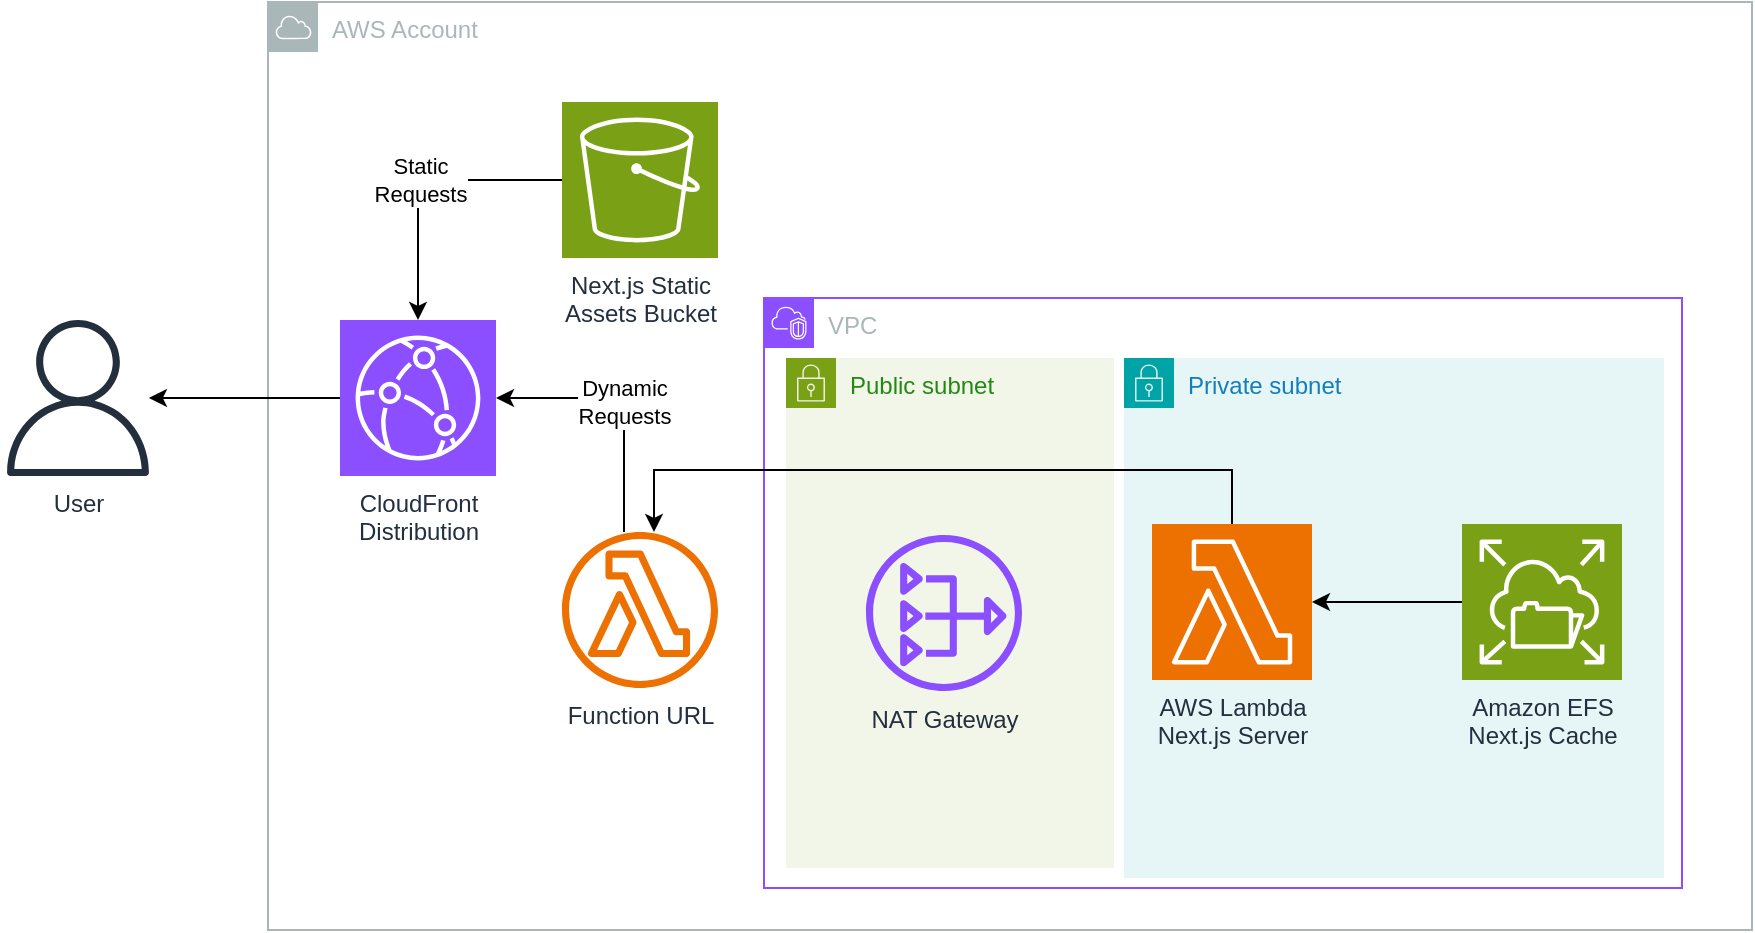 <mxfile version="27.0.9" pages="3">
  <diagram name="NextjsGlobalFunctions" id="VdQA3LVE7DweftUdzD3P">
    <mxGraphModel dx="1634" dy="1998" grid="0" gridSize="10" guides="1" tooltips="1" connect="1" arrows="1" fold="1" page="0" pageScale="1" pageWidth="850" pageHeight="1100" math="0" shadow="0">
      <root>
        <mxCell id="0" />
        <mxCell id="1" parent="0" />
        <mxCell id="CHCdaxanAGJLWUuyY2if-20" value="AWS Account" style="sketch=0;outlineConnect=0;gradientColor=none;html=1;whiteSpace=wrap;fontSize=12;fontStyle=0;shape=mxgraph.aws4.group;grIcon=mxgraph.aws4.group_aws_cloud;strokeColor=#AAB7B8;fillColor=none;verticalAlign=top;align=left;spacingLeft=30;fontColor=#AAB7B8;dashed=0;" parent="1" vertex="1">
          <mxGeometry x="-50" y="-1131" width="742" height="464" as="geometry" />
        </mxCell>
        <mxCell id="iFuNJ6oH9BzbvrVMqauh-1" value="Private subnet" style="points=[[0,0],[0.25,0],[0.5,0],[0.75,0],[1,0],[1,0.25],[1,0.5],[1,0.75],[1,1],[0.75,1],[0.5,1],[0.25,1],[0,1],[0,0.75],[0,0.5],[0,0.25]];outlineConnect=0;gradientColor=none;html=1;whiteSpace=wrap;fontSize=12;fontStyle=0;container=0;pointerEvents=0;collapsible=0;recursiveResize=0;shape=mxgraph.aws4.group;grIcon=mxgraph.aws4.group_security_group;grStroke=0;strokeColor=#00A4A6;fillColor=#E6F6F7;verticalAlign=top;align=left;spacingLeft=30;fontColor=#147EBA;dashed=0;" vertex="1" parent="1">
          <mxGeometry x="378" y="-953" width="270" height="260" as="geometry" />
        </mxCell>
        <mxCell id="CHCdaxanAGJLWUuyY2if-23" value="VPC" style="points=[[0,0],[0.25,0],[0.5,0],[0.75,0],[1,0],[1,0.25],[1,0.5],[1,0.75],[1,1],[0.75,1],[0.5,1],[0.25,1],[0,1],[0,0.75],[0,0.5],[0,0.25]];outlineConnect=0;gradientColor=none;html=1;whiteSpace=wrap;fontSize=12;fontStyle=0;container=0;pointerEvents=0;collapsible=0;recursiveResize=0;shape=mxgraph.aws4.group;grIcon=mxgraph.aws4.group_vpc2;strokeColor=#8C4FFF;fillColor=none;verticalAlign=top;align=left;spacingLeft=30;fontColor=#AAB7B8;dashed=0;" parent="1" vertex="1">
          <mxGeometry x="198" y="-983" width="459" height="295" as="geometry" />
        </mxCell>
        <mxCell id="CHCdaxanAGJLWUuyY2if-29" value="User" style="sketch=0;outlineConnect=0;fontColor=#232F3E;gradientColor=none;fillColor=#232F3D;strokeColor=none;dashed=0;verticalLabelPosition=bottom;verticalAlign=top;align=center;html=1;fontSize=12;fontStyle=0;aspect=fixed;pointerEvents=1;shape=mxgraph.aws4.user;" parent="1" vertex="1">
          <mxGeometry x="-184" y="-972" width="78" height="78" as="geometry" />
        </mxCell>
        <mxCell id="CHCdaxanAGJLWUuyY2if-30" value="Static&lt;div&gt;Requests&lt;/div&gt;" style="edgeStyle=orthogonalEdgeStyle;rounded=0;orthogonalLoop=1;jettySize=auto;html=1;" parent="1" source="CHCdaxanAGJLWUuyY2if-31" target="CHCdaxanAGJLWUuyY2if-33" edge="1">
          <mxGeometry relative="1" as="geometry" />
        </mxCell>
        <mxCell id="CHCdaxanAGJLWUuyY2if-31" value="Next.js Static&lt;div&gt;Assets Bucket&lt;/div&gt;" style="sketch=0;points=[[0,0,0],[0.25,0,0],[0.5,0,0],[0.75,0,0],[1,0,0],[0,1,0],[0.25,1,0],[0.5,1,0],[0.75,1,0],[1,1,0],[0,0.25,0],[0,0.5,0],[0,0.75,0],[1,0.25,0],[1,0.5,0],[1,0.75,0]];outlineConnect=0;fontColor=#232F3E;fillColor=#7AA116;strokeColor=#ffffff;dashed=0;verticalLabelPosition=bottom;verticalAlign=top;align=center;html=1;fontSize=12;fontStyle=0;aspect=fixed;shape=mxgraph.aws4.resourceIcon;resIcon=mxgraph.aws4.s3;" parent="1" vertex="1">
          <mxGeometry x="97" y="-1081" width="78" height="78" as="geometry" />
        </mxCell>
        <mxCell id="CHCdaxanAGJLWUuyY2if-32" style="edgeStyle=orthogonalEdgeStyle;rounded=0;orthogonalLoop=1;jettySize=auto;html=1;" parent="1" source="CHCdaxanAGJLWUuyY2if-33" target="CHCdaxanAGJLWUuyY2if-29" edge="1">
          <mxGeometry relative="1" as="geometry" />
        </mxCell>
        <mxCell id="CHCdaxanAGJLWUuyY2if-33" value="CloudFront&lt;div&gt;Distribution&lt;/div&gt;" style="sketch=0;points=[[0,0,0],[0.25,0,0],[0.5,0,0],[0.75,0,0],[1,0,0],[0,1,0],[0.25,1,0],[0.5,1,0],[0.75,1,0],[1,1,0],[0,0.25,0],[0,0.5,0],[0,0.75,0],[1,0.25,0],[1,0.5,0],[1,0.75,0]];outlineConnect=0;fontColor=#232F3E;fillColor=#8C4FFF;strokeColor=#ffffff;dashed=0;verticalLabelPosition=bottom;verticalAlign=top;align=center;html=1;fontSize=12;fontStyle=0;aspect=fixed;shape=mxgraph.aws4.resourceIcon;resIcon=mxgraph.aws4.cloudfront;" parent="1" vertex="1">
          <mxGeometry x="-14" y="-972" width="78" height="78" as="geometry" />
        </mxCell>
        <mxCell id="VFYUJnVHoapQ0sU56YyX-1" value="Public subnet" style="points=[[0,0],[0.25,0],[0.5,0],[0.75,0],[1,0],[1,0.25],[1,0.5],[1,0.75],[1,1],[0.75,1],[0.5,1],[0.25,1],[0,1],[0,0.75],[0,0.5],[0,0.25]];outlineConnect=0;gradientColor=none;html=1;whiteSpace=wrap;fontSize=12;fontStyle=0;container=0;pointerEvents=0;collapsible=0;recursiveResize=0;shape=mxgraph.aws4.group;grIcon=mxgraph.aws4.group_security_group;grStroke=0;strokeColor=#7AA116;fillColor=#F2F6E8;verticalAlign=top;align=left;spacingLeft=30;fontColor=#248814;dashed=0;" vertex="1" parent="1">
          <mxGeometry x="209" y="-953" width="164" height="255" as="geometry" />
        </mxCell>
        <mxCell id="x7izvDcnfWnl-3SnR8DI-1" value="Function URL" style="sketch=0;outlineConnect=0;fontColor=#232F3E;gradientColor=none;fillColor=#ED7100;strokeColor=none;dashed=0;verticalLabelPosition=bottom;verticalAlign=top;align=center;html=1;fontSize=12;fontStyle=0;aspect=fixed;pointerEvents=1;shape=mxgraph.aws4.lambda_function;" parent="1" vertex="1">
          <mxGeometry x="97" y="-866" width="78" height="78" as="geometry" />
        </mxCell>
        <mxCell id="VFYUJnVHoapQ0sU56YyX-2" value="NAT Gateway" style="sketch=0;outlineConnect=0;fontColor=#232F3E;gradientColor=none;fillColor=#8C4FFF;strokeColor=none;dashed=0;verticalLabelPosition=bottom;verticalAlign=top;align=center;html=1;fontSize=12;fontStyle=0;aspect=fixed;pointerEvents=1;shape=mxgraph.aws4.nat_gateway;" vertex="1" parent="1">
          <mxGeometry x="249" y="-864.5" width="78" height="78" as="geometry" />
        </mxCell>
        <mxCell id="CHCdaxanAGJLWUuyY2if-37" style="edgeStyle=orthogonalEdgeStyle;rounded=0;orthogonalLoop=1;jettySize=auto;html=1;" parent="1" source="CHCdaxanAGJLWUuyY2if-28" target="CHCdaxanAGJLWUuyY2if-36" edge="1">
          <mxGeometry relative="1" as="geometry" />
        </mxCell>
        <mxCell id="Q_Ey_YvYq1nSEhWKGpPc-2" style="edgeStyle=orthogonalEdgeStyle;rounded=0;orthogonalLoop=1;jettySize=auto;html=1;" edge="1" parent="1" source="CHCdaxanAGJLWUuyY2if-36" target="x7izvDcnfWnl-3SnR8DI-1">
          <mxGeometry relative="1" as="geometry">
            <mxPoint x="168" y="-502" as="targetPoint" />
            <Array as="points">
              <mxPoint x="432" y="-897" />
              <mxPoint x="143" y="-897" />
            </Array>
          </mxGeometry>
        </mxCell>
        <mxCell id="CHCdaxanAGJLWUuyY2if-36" value="AWS Lambda&lt;div&gt;Next.js Server&lt;/div&gt;" style="sketch=0;points=[[0,0,0],[0.25,0,0],[0.5,0,0],[0.75,0,0],[1,0,0],[0,1,0],[0.25,1,0],[0.5,1,0],[0.75,1,0],[1,1,0],[0,0.25,0],[0,0.5,0],[0,0.75,0],[1,0.25,0],[1,0.5,0],[1,0.75,0]];outlineConnect=0;fontColor=#232F3E;fillColor=#ED7100;strokeColor=#ffffff;dashed=0;verticalLabelPosition=bottom;verticalAlign=top;align=center;html=1;fontSize=12;fontStyle=0;aspect=fixed;shape=mxgraph.aws4.resourceIcon;resIcon=mxgraph.aws4.lambda;" parent="1" vertex="1">
          <mxGeometry x="392" y="-870" width="80" height="78" as="geometry" />
        </mxCell>
        <mxCell id="CHCdaxanAGJLWUuyY2if-28" value="Amazon EFS&lt;br&gt;Next.js Cache" style="sketch=0;points=[[0,0,0],[0.25,0,0],[0.5,0,0],[0.75,0,0],[1,0,0],[0,1,0],[0.25,1,0],[0.5,1,0],[0.75,1,0],[1,1,0],[0,0.25,0],[0,0.5,0],[0,0.75,0],[1,0.25,0],[1,0.5,0],[1,0.75,0]];outlineConnect=0;fontColor=#232F3E;fillColor=#7AA116;strokeColor=#ffffff;dashed=0;verticalLabelPosition=bottom;verticalAlign=top;align=center;html=1;fontSize=12;fontStyle=0;aspect=fixed;shape=mxgraph.aws4.resourceIcon;resIcon=mxgraph.aws4.elastic_file_system;" parent="1" vertex="1">
          <mxGeometry x="547" y="-870" width="80" height="78" as="geometry" />
        </mxCell>
        <mxCell id="Q_Ey_YvYq1nSEhWKGpPc-3" value="Dynamic&lt;div&gt;Requests&lt;/div&gt;" style="edgeStyle=orthogonalEdgeStyle;rounded=0;orthogonalLoop=1;jettySize=auto;html=1;entryX=1;entryY=0.5;entryDx=0;entryDy=0;entryPerimeter=0;" edge="1" parent="1" source="x7izvDcnfWnl-3SnR8DI-1" target="CHCdaxanAGJLWUuyY2if-33">
          <mxGeometry relative="1" as="geometry">
            <Array as="points">
              <mxPoint x="128" y="-933" />
            </Array>
          </mxGeometry>
        </mxCell>
      </root>
    </mxGraphModel>
  </diagram>
  <diagram name="NextjsGlobalContainers" id="ILap_0SL7RCKmGOs0Yme">
    <mxGraphModel dx="1634" dy="1598" grid="0" gridSize="10" guides="1" tooltips="1" connect="1" arrows="1" fold="1" page="0" pageScale="1" pageWidth="850" pageHeight="1100" math="0" shadow="0">
      <root>
        <mxCell id="7UdSrgGfk-083ZtRJQ8L-0" />
        <mxCell id="7UdSrgGfk-083ZtRJQ8L-1" parent="7UdSrgGfk-083ZtRJQ8L-0" />
        <mxCell id="7UdSrgGfk-083ZtRJQ8L-15" value="AWS Account" style="sketch=0;outlineConnect=0;gradientColor=none;html=1;whiteSpace=wrap;fontSize=12;fontStyle=0;shape=mxgraph.aws4.group;grIcon=mxgraph.aws4.group_aws_cloud;strokeColor=#AAB7B8;fillColor=none;verticalAlign=top;align=left;spacingLeft=30;fontColor=#AAB7B8;dashed=0;" parent="7UdSrgGfk-083ZtRJQ8L-1" vertex="1">
          <mxGeometry x="-50" y="-559" width="717" height="486" as="geometry" />
        </mxCell>
        <mxCell id="7UdSrgGfk-083ZtRJQ8L-24" value="User" style="sketch=0;outlineConnect=0;fontColor=#232F3E;gradientColor=none;fillColor=#232F3D;strokeColor=none;dashed=0;verticalLabelPosition=bottom;verticalAlign=top;align=center;html=1;fontSize=12;fontStyle=0;aspect=fixed;pointerEvents=1;shape=mxgraph.aws4.user;" parent="7UdSrgGfk-083ZtRJQ8L-1" vertex="1">
          <mxGeometry x="-162" y="-326" width="78" height="78" as="geometry" />
        </mxCell>
        <mxCell id="7UdSrgGfk-083ZtRJQ8L-25" value="Static&lt;div&gt;Requests&lt;/div&gt;" style="edgeStyle=orthogonalEdgeStyle;rounded=0;orthogonalLoop=1;jettySize=auto;html=1;" parent="7UdSrgGfk-083ZtRJQ8L-1" source="7UdSrgGfk-083ZtRJQ8L-26" target="7UdSrgGfk-083ZtRJQ8L-28" edge="1">
          <mxGeometry relative="1" as="geometry" />
        </mxCell>
        <mxCell id="7UdSrgGfk-083ZtRJQ8L-26" value="Next.js Static&lt;div&gt;Assets&lt;/div&gt;" style="sketch=0;points=[[0,0,0],[0.25,0,0],[0.5,0,0],[0.75,0,0],[1,0,0],[0,1,0],[0.25,1,0],[0.5,1,0],[0.75,1,0],[1,1,0],[0,0.25,0],[0,0.5,0],[0,0.75,0],[1,0.25,0],[1,0.5,0],[1,0.75,0]];outlineConnect=0;fontColor=#232F3E;fillColor=#7AA116;strokeColor=#ffffff;dashed=0;verticalLabelPosition=bottom;verticalAlign=top;align=center;html=1;fontSize=12;fontStyle=0;aspect=fixed;shape=mxgraph.aws4.resourceIcon;resIcon=mxgraph.aws4.s3;" parent="7UdSrgGfk-083ZtRJQ8L-1" vertex="1">
          <mxGeometry x="132" y="-527" width="78" height="78" as="geometry" />
        </mxCell>
        <mxCell id="7UdSrgGfk-083ZtRJQ8L-27" style="edgeStyle=orthogonalEdgeStyle;rounded=0;orthogonalLoop=1;jettySize=auto;html=1;" parent="7UdSrgGfk-083ZtRJQ8L-1" source="7UdSrgGfk-083ZtRJQ8L-28" target="7UdSrgGfk-083ZtRJQ8L-24" edge="1">
          <mxGeometry relative="1" as="geometry" />
        </mxCell>
        <mxCell id="7UdSrgGfk-083ZtRJQ8L-28" value="Amazon&lt;div&gt;CloudFront&lt;/div&gt;" style="sketch=0;points=[[0,0,0],[0.25,0,0],[0.5,0,0],[0.75,0,0],[1,0,0],[0,1,0],[0.25,1,0],[0.5,1,0],[0.75,1,0],[1,1,0],[0,0.25,0],[0,0.5,0],[0,0.75,0],[1,0.25,0],[1,0.5,0],[1,0.75,0]];outlineConnect=0;fontColor=#232F3E;fillColor=#8C4FFF;strokeColor=#ffffff;dashed=0;verticalLabelPosition=bottom;verticalAlign=top;align=center;html=1;fontSize=12;fontStyle=0;aspect=fixed;shape=mxgraph.aws4.resourceIcon;resIcon=mxgraph.aws4.cloudfront;" parent="7UdSrgGfk-083ZtRJQ8L-1" vertex="1">
          <mxGeometry x="4" y="-326" width="78" height="78" as="geometry" />
        </mxCell>
        <mxCell id="r5Yz_dGOZUPTKdeL1JgM-2" value="VPC" style="points=[[0,0],[0.25,0],[0.5,0],[0.75,0],[1,0],[1,0.25],[1,0.5],[1,0.75],[1,1],[0.75,1],[0.5,1],[0.25,1],[0,1],[0,0.75],[0,0.5],[0,0.25]];outlineConnect=0;gradientColor=none;html=1;whiteSpace=wrap;fontSize=12;fontStyle=0;container=0;pointerEvents=0;collapsible=0;recursiveResize=0;shape=mxgraph.aws4.group;grIcon=mxgraph.aws4.group_vpc2;strokeColor=#8C4FFF;fillColor=none;verticalAlign=top;align=left;spacingLeft=30;fontColor=#AAB7B8;dashed=0;" vertex="1" parent="7UdSrgGfk-083ZtRJQ8L-1">
          <mxGeometry x="132" y="-403" width="512" height="319" as="geometry" />
        </mxCell>
        <mxCell id="r5Yz_dGOZUPTKdeL1JgM-0" value="Private subnet" style="points=[[0,0],[0.25,0],[0.5,0],[0.75,0],[1,0],[1,0.25],[1,0.5],[1,0.75],[1,1],[0.75,1],[0.5,1],[0.25,1],[0,1],[0,0.75],[0,0.5],[0,0.25]];outlineConnect=0;gradientColor=none;html=1;whiteSpace=wrap;fontSize=12;fontStyle=0;container=1;pointerEvents=0;collapsible=0;recursiveResize=0;shape=mxgraph.aws4.group;grIcon=mxgraph.aws4.group_security_group;grStroke=0;strokeColor=#00A4A6;fillColor=#E6F6F7;verticalAlign=top;align=left;spacingLeft=30;fontColor=#147EBA;dashed=0;" vertex="1" parent="7UdSrgGfk-083ZtRJQ8L-1">
          <mxGeometry x="322" y="-372" width="312" height="281" as="geometry" />
        </mxCell>
        <mxCell id="r5Yz_dGOZUPTKdeL1JgM-1" value="Public subnet" style="points=[[0,0],[0.25,0],[0.5,0],[0.75,0],[1,0],[1,0.25],[1,0.5],[1,0.75],[1,1],[0.75,1],[0.5,1],[0.25,1],[0,1],[0,0.75],[0,0.5],[0,0.25]];outlineConnect=0;gradientColor=none;html=1;whiteSpace=wrap;fontSize=12;fontStyle=0;container=0;pointerEvents=0;collapsible=0;recursiveResize=0;shape=mxgraph.aws4.group;grIcon=mxgraph.aws4.group_security_group;grStroke=0;strokeColor=#7AA116;fillColor=#F2F6E8;verticalAlign=top;align=left;spacingLeft=30;fontColor=#248814;dashed=0;" vertex="1" parent="7UdSrgGfk-083ZtRJQ8L-1">
          <mxGeometry x="146" y="-372" width="164" height="281" as="geometry" />
        </mxCell>
        <mxCell id="r5Yz_dGOZUPTKdeL1JgM-3" style="edgeStyle=orthogonalEdgeStyle;rounded=0;orthogonalLoop=1;jettySize=auto;html=1;" edge="1" parent="7UdSrgGfk-083ZtRJQ8L-1" source="r5Yz_dGOZUPTKdeL1JgM-4" target="r5Yz_dGOZUPTKdeL1JgM-5">
          <mxGeometry relative="1" as="geometry" />
        </mxCell>
        <mxCell id="r5Yz_dGOZUPTKdeL1JgM-4" value="AWS Fargate&lt;div&gt;Next.js Server&lt;/div&gt;" style="sketch=0;points=[[0,0,0],[0.25,0,0],[0.5,0,0],[0.75,0,0],[1,0,0],[0,1,0],[0.25,1,0],[0.5,1,0],[0.75,1,0],[1,1,0],[0,0.25,0],[0,0.5,0],[0,0.75,0],[1,0.25,0],[1,0.5,0],[1,0.75,0]];outlineConnect=0;fontColor=#232F3E;fillColor=#ED7100;strokeColor=#ffffff;dashed=0;verticalLabelPosition=bottom;verticalAlign=top;align=center;html=1;fontSize=12;fontStyle=0;aspect=fixed;shape=mxgraph.aws4.resourceIcon;resIcon=mxgraph.aws4.fargate;" vertex="1" parent="7UdSrgGfk-083ZtRJQ8L-1">
          <mxGeometry x="371" y="-277" width="78" height="78" as="geometry" />
        </mxCell>
        <mxCell id="r5Yz_dGOZUPTKdeL1JgM-8" value="Dynamic&lt;div&gt;Requests&lt;/div&gt;" style="edgeStyle=orthogonalEdgeStyle;rounded=0;orthogonalLoop=1;jettySize=auto;html=1;" edge="1" parent="7UdSrgGfk-083ZtRJQ8L-1" source="r5Yz_dGOZUPTKdeL1JgM-5" target="7UdSrgGfk-083ZtRJQ8L-28">
          <mxGeometry relative="1" as="geometry" />
        </mxCell>
        <mxCell id="r5Yz_dGOZUPTKdeL1JgM-5" value="Application Load&lt;div&gt;Balancer&lt;/div&gt;" style="sketch=0;outlineConnect=0;fontColor=#232F3E;gradientColor=none;fillColor=#8C4FFF;strokeColor=none;dashed=0;verticalLabelPosition=bottom;verticalAlign=top;align=center;html=1;fontSize=12;fontStyle=0;aspect=fixed;pointerEvents=1;shape=mxgraph.aws4.application_load_balancer;" vertex="1" parent="7UdSrgGfk-083ZtRJQ8L-1">
          <mxGeometry x="192" y="-326" width="78" height="78" as="geometry" />
        </mxCell>
        <mxCell id="r5Yz_dGOZUPTKdeL1JgM-6" style="edgeStyle=orthogonalEdgeStyle;rounded=0;orthogonalLoop=1;jettySize=auto;html=1;" edge="1" parent="7UdSrgGfk-083ZtRJQ8L-1" source="r5Yz_dGOZUPTKdeL1JgM-7" target="r5Yz_dGOZUPTKdeL1JgM-4">
          <mxGeometry relative="1" as="geometry" />
        </mxCell>
        <mxCell id="r5Yz_dGOZUPTKdeL1JgM-7" value="Amazon EFS&lt;div&gt;Next.js Cache&lt;/div&gt;" style="sketch=0;points=[[0,0,0],[0.25,0,0],[0.5,0,0],[0.75,0,0],[1,0,0],[0,1,0],[0.25,1,0],[0.5,1,0],[0.75,1,0],[1,1,0],[0,0.25,0],[0,0.5,0],[0,0.75,0],[1,0.25,0],[1,0.5,0],[1,0.75,0]];outlineConnect=0;fontColor=#232F3E;fillColor=#7AA116;strokeColor=#ffffff;dashed=0;verticalLabelPosition=bottom;verticalAlign=top;align=center;html=1;fontSize=12;fontStyle=0;aspect=fixed;shape=mxgraph.aws4.resourceIcon;resIcon=mxgraph.aws4.elastic_file_system;" vertex="1" parent="7UdSrgGfk-083ZtRJQ8L-1">
          <mxGeometry x="520" y="-277" width="78" height="78" as="geometry" />
        </mxCell>
        <mxCell id="r5Yz_dGOZUPTKdeL1JgM-9" value="NAT Gateway" style="sketch=0;outlineConnect=0;fontColor=#232F3E;gradientColor=none;fillColor=#8C4FFF;strokeColor=none;dashed=0;verticalLabelPosition=bottom;verticalAlign=top;align=center;html=1;fontSize=12;fontStyle=0;aspect=fixed;pointerEvents=1;shape=mxgraph.aws4.nat_gateway;" vertex="1" parent="7UdSrgGfk-083ZtRJQ8L-1">
          <mxGeometry x="192" y="-199" width="78" height="78" as="geometry" />
        </mxCell>
      </root>
    </mxGraphModel>
  </diagram>
  <diagram name="NextjsRegionalContainers" id="qMukrG_LbAf3OZY481iW">
    <mxGraphModel dx="1634" dy="798" grid="0" gridSize="10" guides="1" tooltips="1" connect="1" arrows="1" fold="1" page="0" pageScale="1" pageWidth="850" pageHeight="1100" math="0" shadow="0">
      <root>
        <mxCell id="ZM6Z_FSj9kd4RMqbAZD0-0" />
        <mxCell id="ZM6Z_FSj9kd4RMqbAZD0-1" parent="ZM6Z_FSj9kd4RMqbAZD0-0" />
        <mxCell id="ZM6Z_FSj9kd4RMqbAZD0-2" value="AWS Account" style="sketch=0;outlineConnect=0;gradientColor=none;html=1;whiteSpace=wrap;fontSize=12;fontStyle=0;shape=mxgraph.aws4.group;grIcon=mxgraph.aws4.group_aws_cloud;strokeColor=#AAB7B8;fillColor=none;verticalAlign=top;align=left;spacingLeft=30;fontColor=#AAB7B8;dashed=0;" parent="ZM6Z_FSj9kd4RMqbAZD0-1" vertex="1">
          <mxGeometry x="-43" y="86" width="540" height="398" as="geometry" />
        </mxCell>
        <mxCell id="ZM6Z_FSj9kd4RMqbAZD0-11" value="User" style="sketch=0;outlineConnect=0;fontColor=#232F3E;gradientColor=none;fillColor=#232F3D;strokeColor=none;dashed=0;verticalLabelPosition=bottom;verticalAlign=top;align=center;html=1;fontSize=12;fontStyle=0;aspect=fixed;pointerEvents=1;shape=mxgraph.aws4.user;" parent="ZM6Z_FSj9kd4RMqbAZD0-1" vertex="1">
          <mxGeometry x="-155" y="214" width="78" height="78" as="geometry" />
        </mxCell>
        <mxCell id="BQkD81zyo4f87xUlEk-l-0" value="VPC" style="points=[[0,0],[0.25,0],[0.5,0],[0.75,0],[1,0],[1,0.25],[1,0.5],[1,0.75],[1,1],[0.75,1],[0.5,1],[0.25,1],[0,1],[0,0.75],[0,0.5],[0,0.25]];outlineConnect=0;gradientColor=none;html=1;whiteSpace=wrap;fontSize=12;fontStyle=0;container=0;pointerEvents=0;collapsible=0;recursiveResize=0;shape=mxgraph.aws4.group;grIcon=mxgraph.aws4.group_vpc2;strokeColor=#8C4FFF;fillColor=none;verticalAlign=top;align=left;spacingLeft=30;fontColor=#AAB7B8;dashed=0;" vertex="1" parent="ZM6Z_FSj9kd4RMqbAZD0-1">
          <mxGeometry x="-24.5" y="138" width="503" height="318" as="geometry" />
        </mxCell>
        <mxCell id="BQkD81zyo4f87xUlEk-l-1" value="Private subnet" style="points=[[0,0],[0.25,0],[0.5,0],[0.75,0],[1,0],[1,0.25],[1,0.5],[1,0.75],[1,1],[0.75,1],[0.5,1],[0.25,1],[0,1],[0,0.75],[0,0.5],[0,0.25]];outlineConnect=0;gradientColor=none;html=1;whiteSpace=wrap;fontSize=12;fontStyle=0;container=1;pointerEvents=0;collapsible=0;recursiveResize=0;shape=mxgraph.aws4.group;grIcon=mxgraph.aws4.group_security_group;grStroke=0;strokeColor=#00A4A6;fillColor=#E6F6F7;verticalAlign=top;align=left;spacingLeft=30;fontColor=#147EBA;dashed=0;" vertex="1" parent="ZM6Z_FSj9kd4RMqbAZD0-1">
          <mxGeometry x="156.5" y="168" width="312" height="281" as="geometry" />
        </mxCell>
        <mxCell id="BQkD81zyo4f87xUlEk-l-2" value="Public subnet" style="points=[[0,0],[0.25,0],[0.5,0],[0.75,0],[1,0],[1,0.25],[1,0.5],[1,0.75],[1,1],[0.75,1],[0.5,1],[0.25,1],[0,1],[0,0.75],[0,0.5],[0,0.25]];outlineConnect=0;gradientColor=none;html=1;whiteSpace=wrap;fontSize=12;fontStyle=0;container=0;pointerEvents=0;collapsible=0;recursiveResize=0;shape=mxgraph.aws4.group;grIcon=mxgraph.aws4.group_security_group;grStroke=0;strokeColor=#7AA116;fillColor=#F2F6E8;verticalAlign=top;align=left;spacingLeft=30;fontColor=#248814;dashed=0;" vertex="1" parent="ZM6Z_FSj9kd4RMqbAZD0-1">
          <mxGeometry x="-19.5" y="168" width="164" height="281" as="geometry" />
        </mxCell>
        <mxCell id="BQkD81zyo4f87xUlEk-l-8" style="edgeStyle=orthogonalEdgeStyle;rounded=0;orthogonalLoop=1;jettySize=auto;html=1;" edge="1" parent="ZM6Z_FSj9kd4RMqbAZD0-1" source="BQkD81zyo4f87xUlEk-l-4" target="BQkD81zyo4f87xUlEk-l-5">
          <mxGeometry relative="1" as="geometry" />
        </mxCell>
        <mxCell id="BQkD81zyo4f87xUlEk-l-4" value="AWS Fargate&lt;div&gt;Next.js Server&lt;/div&gt;" style="sketch=0;points=[[0,0,0],[0.25,0,0],[0.5,0,0],[0.75,0,0],[1,0,0],[0,1,0],[0.25,1,0],[0.5,1,0],[0.75,1,0],[1,1,0],[0,0.25,0],[0,0.5,0],[0,0.75,0],[1,0.25,0],[1,0.5,0],[1,0.75,0]];outlineConnect=0;fontColor=#232F3E;fillColor=#ED7100;strokeColor=#ffffff;dashed=0;verticalLabelPosition=bottom;verticalAlign=top;align=center;html=1;fontSize=12;fontStyle=0;aspect=fixed;shape=mxgraph.aws4.resourceIcon;resIcon=mxgraph.aws4.fargate;" vertex="1" parent="ZM6Z_FSj9kd4RMqbAZD0-1">
          <mxGeometry x="205.5" y="263" width="78" height="78" as="geometry" />
        </mxCell>
        <mxCell id="BQkD81zyo4f87xUlEk-l-9" style="edgeStyle=orthogonalEdgeStyle;rounded=0;orthogonalLoop=1;jettySize=auto;html=1;" edge="1" parent="ZM6Z_FSj9kd4RMqbAZD0-1" source="BQkD81zyo4f87xUlEk-l-5" target="ZM6Z_FSj9kd4RMqbAZD0-11">
          <mxGeometry relative="1" as="geometry" />
        </mxCell>
        <mxCell id="BQkD81zyo4f87xUlEk-l-5" value="Application Load&lt;div&gt;Balancer&lt;/div&gt;" style="sketch=0;outlineConnect=0;fontColor=#232F3E;gradientColor=none;fillColor=#8C4FFF;strokeColor=none;dashed=0;verticalLabelPosition=bottom;verticalAlign=top;align=center;html=1;fontSize=12;fontStyle=0;aspect=fixed;pointerEvents=1;shape=mxgraph.aws4.application_load_balancer;" vertex="1" parent="ZM6Z_FSj9kd4RMqbAZD0-1">
          <mxGeometry x="26.5" y="214" width="78" height="78" as="geometry" />
        </mxCell>
        <mxCell id="BQkD81zyo4f87xUlEk-l-7" style="edgeStyle=orthogonalEdgeStyle;rounded=0;orthogonalLoop=1;jettySize=auto;html=1;" edge="1" parent="ZM6Z_FSj9kd4RMqbAZD0-1" source="BQkD81zyo4f87xUlEk-l-6" target="BQkD81zyo4f87xUlEk-l-4">
          <mxGeometry relative="1" as="geometry" />
        </mxCell>
        <mxCell id="BQkD81zyo4f87xUlEk-l-6" value="Amazon EFS&lt;div&gt;Next.js Cache&lt;/div&gt;" style="sketch=0;points=[[0,0,0],[0.25,0,0],[0.5,0,0],[0.75,0,0],[1,0,0],[0,1,0],[0.25,1,0],[0.5,1,0],[0.75,1,0],[1,1,0],[0,0.25,0],[0,0.5,0],[0,0.75,0],[1,0.25,0],[1,0.5,0],[1,0.75,0]];outlineConnect=0;fontColor=#232F3E;fillColor=#7AA116;strokeColor=#ffffff;dashed=0;verticalLabelPosition=bottom;verticalAlign=top;align=center;html=1;fontSize=12;fontStyle=0;aspect=fixed;shape=mxgraph.aws4.resourceIcon;resIcon=mxgraph.aws4.elastic_file_system;" vertex="1" parent="ZM6Z_FSj9kd4RMqbAZD0-1">
          <mxGeometry x="354.5" y="263" width="78" height="78" as="geometry" />
        </mxCell>
        <mxCell id="BQkD81zyo4f87xUlEk-l-3" value="NAT Gateway" style="sketch=0;outlineConnect=0;fontColor=#232F3E;gradientColor=none;fillColor=#8C4FFF;strokeColor=none;dashed=0;verticalLabelPosition=bottom;verticalAlign=top;align=center;html=1;fontSize=12;fontStyle=0;aspect=fixed;pointerEvents=1;shape=mxgraph.aws4.nat_gateway;" vertex="1" parent="ZM6Z_FSj9kd4RMqbAZD0-1">
          <mxGeometry x="26.5" y="341" width="78" height="78" as="geometry" />
        </mxCell>
      </root>
    </mxGraphModel>
  </diagram>
</mxfile>
